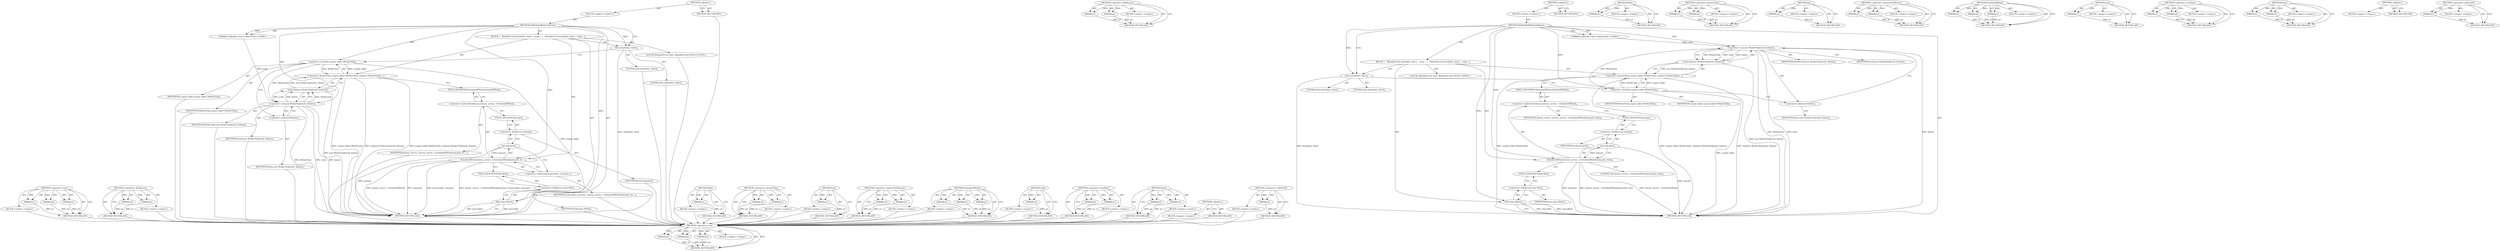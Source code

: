 digraph "&lt;operator&gt;.addressOf" {
vulnerable_80 [label=<(METHOD,&lt;operator&gt;.new)>];
vulnerable_81 [label=<(PARAM,p1)>];
vulnerable_82 [label=<(PARAM,p2)>];
vulnerable_83 [label=<(PARAM,p3)>];
vulnerable_84 [label=<(BLOCK,&lt;empty&gt;,&lt;empty&gt;)>];
vulnerable_85 [label=<(METHOD_RETURN,ANY)>];
vulnerable_105 [label=<(METHOD,&lt;operator&gt;.fieldAccess)>];
vulnerable_106 [label=<(PARAM,p1)>];
vulnerable_107 [label=<(PARAM,p2)>];
vulnerable_108 [label=<(BLOCK,&lt;empty&gt;,&lt;empty&gt;)>];
vulnerable_109 [label=<(METHOD_RETURN,ANY)>];
vulnerable_6 [label=<(METHOD,&lt;global&gt;)<SUB>1</SUB>>];
vulnerable_7 [label=<(BLOCK,&lt;empty&gt;,&lt;empty&gt;)<SUB>1</SUB>>];
vulnerable_8 [label=<(METHOD,DoWorkAndWaitUntilDone)<SUB>1</SUB>>];
vulnerable_9 [label="<(PARAM,Callback0::Type* work)<SUB>1</SUB>>"];
vulnerable_10 [label=<(BLOCK,{
   WaitableEvent done(false, false);
   scope...,{
   WaitableEvent done(false, false);
   scope...)<SUB>1</SUB>>];
vulnerable_11 [label="<(LOCAL,WaitableEvent done: WaitableEvent)<SUB>2</SUB>>"];
vulnerable_12 [label=<(done,done(false, false))<SUB>2</SUB>>];
vulnerable_13 [label=<(LITERAL,false,done(false, false))<SUB>2</SUB>>];
vulnerable_14 [label=<(LITERAL,false,done(false, false))<SUB>2</SUB>>];
vulnerable_15 [label=<(&lt;operator&gt;.greaterThan,scoped_refptr&lt;WorkerTask&gt; task(new WorkerTask(w...)<SUB>3</SUB>>];
vulnerable_16 [label=<(&lt;operator&gt;.lessThan,scoped_refptr&lt;WorkerTask)<SUB>3</SUB>>];
vulnerable_17 [label=<(IDENTIFIER,scoped_refptr,scoped_refptr&lt;WorkerTask)<SUB>3</SUB>>];
vulnerable_18 [label=<(IDENTIFIER,WorkerTask,scoped_refptr&lt;WorkerTask)<SUB>3</SUB>>];
vulnerable_19 [label=<(task,task(new WorkerTask(work, &amp;done)))<SUB>3</SUB>>];
vulnerable_20 [label=<(&lt;operator&gt;.new,new WorkerTask(work, &amp;done))<SUB>3</SUB>>];
vulnerable_21 [label=<(IDENTIFIER,WorkerTask,new WorkerTask(work, &amp;done))<SUB>3</SUB>>];
vulnerable_22 [label=<(IDENTIFIER,work,new WorkerTask(work, &amp;done))<SUB>3</SUB>>];
vulnerable_23 [label=<(&lt;operator&gt;.addressOf,&amp;done)<SUB>3</SUB>>];
vulnerable_24 [label=<(IDENTIFIER,done,new WorkerTask(work, &amp;done))<SUB>3</SUB>>];
vulnerable_25 [label=<(ScheduleDBTask,history_service_-&gt;ScheduleDBTask(task.get(), this))<SUB>4</SUB>>];
vulnerable_26 [label=<(&lt;operator&gt;.indirectFieldAccess,history_service_-&gt;ScheduleDBTask)<SUB>4</SUB>>];
vulnerable_27 [label=<(IDENTIFIER,history_service_,history_service_-&gt;ScheduleDBTask(task.get(), this))<SUB>4</SUB>>];
vulnerable_28 [label=<(FIELD_IDENTIFIER,ScheduleDBTask,ScheduleDBTask)<SUB>4</SUB>>];
vulnerable_29 [label=<(get,task.get())<SUB>4</SUB>>];
vulnerable_30 [label=<(&lt;operator&gt;.fieldAccess,task.get)<SUB>4</SUB>>];
vulnerable_31 [label=<(IDENTIFIER,task,task.get())<SUB>4</SUB>>];
vulnerable_32 [label=<(FIELD_IDENTIFIER,get,get)<SUB>4</SUB>>];
vulnerable_33 [label=<(LITERAL,this,history_service_-&gt;ScheduleDBTask(task.get(), this))<SUB>4</SUB>>];
vulnerable_34 [label=<(Wait,done.Wait())<SUB>5</SUB>>];
vulnerable_35 [label=<(&lt;operator&gt;.fieldAccess,done.Wait)<SUB>5</SUB>>];
vulnerable_36 [label=<(IDENTIFIER,done,done.Wait())<SUB>5</SUB>>];
vulnerable_37 [label=<(FIELD_IDENTIFIER,Wait,Wait)<SUB>5</SUB>>];
vulnerable_38 [label=<(METHOD_RETURN,void)<SUB>1</SUB>>];
vulnerable_40 [label=<(METHOD_RETURN,ANY)<SUB>1</SUB>>];
vulnerable_110 [label=<(METHOD,Wait)>];
vulnerable_111 [label=<(PARAM,p1)>];
vulnerable_112 [label=<(BLOCK,&lt;empty&gt;,&lt;empty&gt;)>];
vulnerable_113 [label=<(METHOD_RETURN,ANY)>];
vulnerable_66 [label=<(METHOD,&lt;operator&gt;.greaterThan)>];
vulnerable_67 [label=<(PARAM,p1)>];
vulnerable_68 [label=<(PARAM,p2)>];
vulnerable_69 [label=<(BLOCK,&lt;empty&gt;,&lt;empty&gt;)>];
vulnerable_70 [label=<(METHOD_RETURN,ANY)>];
vulnerable_101 [label=<(METHOD,get)>];
vulnerable_102 [label=<(PARAM,p1)>];
vulnerable_103 [label=<(BLOCK,&lt;empty&gt;,&lt;empty&gt;)>];
vulnerable_104 [label=<(METHOD_RETURN,ANY)>];
vulnerable_96 [label=<(METHOD,&lt;operator&gt;.indirectFieldAccess)>];
vulnerable_97 [label=<(PARAM,p1)>];
vulnerable_98 [label=<(PARAM,p2)>];
vulnerable_99 [label=<(BLOCK,&lt;empty&gt;,&lt;empty&gt;)>];
vulnerable_100 [label=<(METHOD_RETURN,ANY)>];
vulnerable_90 [label=<(METHOD,ScheduleDBTask)>];
vulnerable_91 [label=<(PARAM,p1)>];
vulnerable_92 [label=<(PARAM,p2)>];
vulnerable_93 [label=<(PARAM,p3)>];
vulnerable_94 [label=<(BLOCK,&lt;empty&gt;,&lt;empty&gt;)>];
vulnerable_95 [label=<(METHOD_RETURN,ANY)>];
vulnerable_76 [label=<(METHOD,task)>];
vulnerable_77 [label=<(PARAM,p1)>];
vulnerable_78 [label=<(BLOCK,&lt;empty&gt;,&lt;empty&gt;)>];
vulnerable_79 [label=<(METHOD_RETURN,ANY)>];
vulnerable_71 [label=<(METHOD,&lt;operator&gt;.lessThan)>];
vulnerable_72 [label=<(PARAM,p1)>];
vulnerable_73 [label=<(PARAM,p2)>];
vulnerable_74 [label=<(BLOCK,&lt;empty&gt;,&lt;empty&gt;)>];
vulnerable_75 [label=<(METHOD_RETURN,ANY)>];
vulnerable_61 [label=<(METHOD,done)>];
vulnerable_62 [label=<(PARAM,p1)>];
vulnerable_63 [label=<(PARAM,p2)>];
vulnerable_64 [label=<(BLOCK,&lt;empty&gt;,&lt;empty&gt;)>];
vulnerable_65 [label=<(METHOD_RETURN,ANY)>];
vulnerable_55 [label=<(METHOD,&lt;global&gt;)<SUB>1</SUB>>];
vulnerable_56 [label=<(BLOCK,&lt;empty&gt;,&lt;empty&gt;)>];
vulnerable_57 [label=<(METHOD_RETURN,ANY)>];
vulnerable_86 [label=<(METHOD,&lt;operator&gt;.addressOf)>];
vulnerable_87 [label=<(PARAM,p1)>];
vulnerable_88 [label=<(BLOCK,&lt;empty&gt;,&lt;empty&gt;)>];
vulnerable_89 [label=<(METHOD_RETURN,ANY)>];
fixed_81 [label=<(METHOD,&lt;operator&gt;.new)>];
fixed_82 [label=<(PARAM,p1)>];
fixed_83 [label=<(PARAM,p2)>];
fixed_84 [label=<(PARAM,p3)>];
fixed_85 [label=<(BLOCK,&lt;empty&gt;,&lt;empty&gt;)>];
fixed_86 [label=<(METHOD_RETURN,ANY)>];
fixed_106 [label=<(METHOD,&lt;operator&gt;.fieldAccess)>];
fixed_107 [label=<(PARAM,p1)>];
fixed_108 [label=<(PARAM,p2)>];
fixed_109 [label=<(BLOCK,&lt;empty&gt;,&lt;empty&gt;)>];
fixed_110 [label=<(METHOD_RETURN,ANY)>];
fixed_6 [label=<(METHOD,&lt;global&gt;)<SUB>1</SUB>>];
fixed_7 [label=<(BLOCK,&lt;empty&gt;,&lt;empty&gt;)<SUB>1</SUB>>];
fixed_8 [label=<(METHOD,DoWorkAndWaitUntilDone)<SUB>1</SUB>>];
fixed_9 [label="<(PARAM,Callback0::Type* work)<SUB>1</SUB>>"];
fixed_10 [label=<(BLOCK,{
   WaitableEvent done(false, false);
   scope...,{
   WaitableEvent done(false, false);
   scope...)<SUB>1</SUB>>];
fixed_11 [label="<(LOCAL,WaitableEvent done: WaitableEvent)<SUB>2</SUB>>"];
fixed_12 [label=<(done,done(false, false))<SUB>2</SUB>>];
fixed_13 [label=<(LITERAL,false,done(false, false))<SUB>2</SUB>>];
fixed_14 [label=<(LITERAL,false,done(false, false))<SUB>2</SUB>>];
fixed_15 [label=<(&lt;operator&gt;.greaterThan,scoped_refptr&lt;WorkerTask&gt; task(new WorkerTask(w...)<SUB>3</SUB>>];
fixed_16 [label=<(&lt;operator&gt;.lessThan,scoped_refptr&lt;WorkerTask)<SUB>3</SUB>>];
fixed_17 [label=<(IDENTIFIER,scoped_refptr,scoped_refptr&lt;WorkerTask)<SUB>3</SUB>>];
fixed_18 [label=<(IDENTIFIER,WorkerTask,scoped_refptr&lt;WorkerTask)<SUB>3</SUB>>];
fixed_19 [label=<(task,task(new WorkerTask(work, &amp;done)))<SUB>3</SUB>>];
fixed_20 [label=<(&lt;operator&gt;.new,new WorkerTask(work, &amp;done))<SUB>3</SUB>>];
fixed_21 [label=<(IDENTIFIER,WorkerTask,new WorkerTask(work, &amp;done))<SUB>3</SUB>>];
fixed_22 [label=<(IDENTIFIER,work,new WorkerTask(work, &amp;done))<SUB>3</SUB>>];
fixed_23 [label=<(&lt;operator&gt;.addressOf,&amp;done)<SUB>3</SUB>>];
fixed_24 [label=<(IDENTIFIER,done,new WorkerTask(work, &amp;done))<SUB>3</SUB>>];
fixed_25 [label=<(ScheduleDBTask,history_service_-&gt;ScheduleDBTask(task.get(), &amp;c...)<SUB>4</SUB>>];
fixed_26 [label=<(&lt;operator&gt;.indirectFieldAccess,history_service_-&gt;ScheduleDBTask)<SUB>4</SUB>>];
fixed_27 [label=<(IDENTIFIER,history_service_,history_service_-&gt;ScheduleDBTask(task.get(), &amp;c...)<SUB>4</SUB>>];
fixed_28 [label=<(FIELD_IDENTIFIER,ScheduleDBTask,ScheduleDBTask)<SUB>4</SUB>>];
fixed_29 [label=<(get,task.get())<SUB>4</SUB>>];
fixed_30 [label=<(&lt;operator&gt;.fieldAccess,task.get)<SUB>4</SUB>>];
fixed_31 [label=<(IDENTIFIER,task,task.get())<SUB>4</SUB>>];
fixed_32 [label=<(FIELD_IDENTIFIER,get,get)<SUB>4</SUB>>];
fixed_33 [label=<(&lt;operator&gt;.addressOf,&amp;cancelable_consumer_)<SUB>4</SUB>>];
fixed_34 [label=<(IDENTIFIER,cancelable_consumer_,history_service_-&gt;ScheduleDBTask(task.get(), &amp;c...)<SUB>4</SUB>>];
fixed_35 [label=<(Wait,done.Wait())<SUB>5</SUB>>];
fixed_36 [label=<(&lt;operator&gt;.fieldAccess,done.Wait)<SUB>5</SUB>>];
fixed_37 [label=<(IDENTIFIER,done,done.Wait())<SUB>5</SUB>>];
fixed_38 [label=<(FIELD_IDENTIFIER,Wait,Wait)<SUB>5</SUB>>];
fixed_39 [label=<(METHOD_RETURN,void)<SUB>1</SUB>>];
fixed_41 [label=<(METHOD_RETURN,ANY)<SUB>1</SUB>>];
fixed_111 [label=<(METHOD,Wait)>];
fixed_112 [label=<(PARAM,p1)>];
fixed_113 [label=<(BLOCK,&lt;empty&gt;,&lt;empty&gt;)>];
fixed_114 [label=<(METHOD_RETURN,ANY)>];
fixed_67 [label=<(METHOD,&lt;operator&gt;.greaterThan)>];
fixed_68 [label=<(PARAM,p1)>];
fixed_69 [label=<(PARAM,p2)>];
fixed_70 [label=<(BLOCK,&lt;empty&gt;,&lt;empty&gt;)>];
fixed_71 [label=<(METHOD_RETURN,ANY)>];
fixed_102 [label=<(METHOD,get)>];
fixed_103 [label=<(PARAM,p1)>];
fixed_104 [label=<(BLOCK,&lt;empty&gt;,&lt;empty&gt;)>];
fixed_105 [label=<(METHOD_RETURN,ANY)>];
fixed_97 [label=<(METHOD,&lt;operator&gt;.indirectFieldAccess)>];
fixed_98 [label=<(PARAM,p1)>];
fixed_99 [label=<(PARAM,p2)>];
fixed_100 [label=<(BLOCK,&lt;empty&gt;,&lt;empty&gt;)>];
fixed_101 [label=<(METHOD_RETURN,ANY)>];
fixed_91 [label=<(METHOD,ScheduleDBTask)>];
fixed_92 [label=<(PARAM,p1)>];
fixed_93 [label=<(PARAM,p2)>];
fixed_94 [label=<(PARAM,p3)>];
fixed_95 [label=<(BLOCK,&lt;empty&gt;,&lt;empty&gt;)>];
fixed_96 [label=<(METHOD_RETURN,ANY)>];
fixed_77 [label=<(METHOD,task)>];
fixed_78 [label=<(PARAM,p1)>];
fixed_79 [label=<(BLOCK,&lt;empty&gt;,&lt;empty&gt;)>];
fixed_80 [label=<(METHOD_RETURN,ANY)>];
fixed_72 [label=<(METHOD,&lt;operator&gt;.lessThan)>];
fixed_73 [label=<(PARAM,p1)>];
fixed_74 [label=<(PARAM,p2)>];
fixed_75 [label=<(BLOCK,&lt;empty&gt;,&lt;empty&gt;)>];
fixed_76 [label=<(METHOD_RETURN,ANY)>];
fixed_62 [label=<(METHOD,done)>];
fixed_63 [label=<(PARAM,p1)>];
fixed_64 [label=<(PARAM,p2)>];
fixed_65 [label=<(BLOCK,&lt;empty&gt;,&lt;empty&gt;)>];
fixed_66 [label=<(METHOD_RETURN,ANY)>];
fixed_56 [label=<(METHOD,&lt;global&gt;)<SUB>1</SUB>>];
fixed_57 [label=<(BLOCK,&lt;empty&gt;,&lt;empty&gt;)>];
fixed_58 [label=<(METHOD_RETURN,ANY)>];
fixed_87 [label=<(METHOD,&lt;operator&gt;.addressOf)>];
fixed_88 [label=<(PARAM,p1)>];
fixed_89 [label=<(BLOCK,&lt;empty&gt;,&lt;empty&gt;)>];
fixed_90 [label=<(METHOD_RETURN,ANY)>];
vulnerable_80 -> vulnerable_81  [key=0, label="AST: "];
vulnerable_80 -> vulnerable_81  [key=1, label="DDG: "];
vulnerable_80 -> vulnerable_84  [key=0, label="AST: "];
vulnerable_80 -> vulnerable_82  [key=0, label="AST: "];
vulnerable_80 -> vulnerable_82  [key=1, label="DDG: "];
vulnerable_80 -> vulnerable_85  [key=0, label="AST: "];
vulnerable_80 -> vulnerable_85  [key=1, label="CFG: "];
vulnerable_80 -> vulnerable_83  [key=0, label="AST: "];
vulnerable_80 -> vulnerable_83  [key=1, label="DDG: "];
vulnerable_81 -> vulnerable_85  [key=0, label="DDG: p1"];
vulnerable_82 -> vulnerable_85  [key=0, label="DDG: p2"];
vulnerable_83 -> vulnerable_85  [key=0, label="DDG: p3"];
vulnerable_105 -> vulnerable_106  [key=0, label="AST: "];
vulnerable_105 -> vulnerable_106  [key=1, label="DDG: "];
vulnerable_105 -> vulnerable_108  [key=0, label="AST: "];
vulnerable_105 -> vulnerable_107  [key=0, label="AST: "];
vulnerable_105 -> vulnerable_107  [key=1, label="DDG: "];
vulnerable_105 -> vulnerable_109  [key=0, label="AST: "];
vulnerable_105 -> vulnerable_109  [key=1, label="CFG: "];
vulnerable_106 -> vulnerable_109  [key=0, label="DDG: p1"];
vulnerable_107 -> vulnerable_109  [key=0, label="DDG: p2"];
vulnerable_6 -> vulnerable_7  [key=0, label="AST: "];
vulnerable_6 -> vulnerable_40  [key=0, label="AST: "];
vulnerable_6 -> vulnerable_40  [key=1, label="CFG: "];
vulnerable_7 -> vulnerable_8  [key=0, label="AST: "];
vulnerable_8 -> vulnerable_9  [key=0, label="AST: "];
vulnerable_8 -> vulnerable_9  [key=1, label="DDG: "];
vulnerable_8 -> vulnerable_10  [key=0, label="AST: "];
vulnerable_8 -> vulnerable_38  [key=0, label="AST: "];
vulnerable_8 -> vulnerable_12  [key=0, label="CFG: "];
vulnerable_8 -> vulnerable_12  [key=1, label="DDG: "];
vulnerable_8 -> vulnerable_25  [key=0, label="DDG: "];
vulnerable_8 -> vulnerable_34  [key=0, label="DDG: "];
vulnerable_8 -> vulnerable_16  [key=0, label="DDG: "];
vulnerable_8 -> vulnerable_20  [key=0, label="DDG: "];
vulnerable_9 -> vulnerable_20  [key=0, label="DDG: work"];
vulnerable_10 -> vulnerable_11  [key=0, label="AST: "];
vulnerable_10 -> vulnerable_12  [key=0, label="AST: "];
vulnerable_10 -> vulnerable_15  [key=0, label="AST: "];
vulnerable_10 -> vulnerable_25  [key=0, label="AST: "];
vulnerable_10 -> vulnerable_34  [key=0, label="AST: "];
vulnerable_12 -> vulnerable_13  [key=0, label="AST: "];
vulnerable_12 -> vulnerable_14  [key=0, label="AST: "];
vulnerable_12 -> vulnerable_16  [key=0, label="CFG: "];
vulnerable_12 -> vulnerable_38  [key=0, label="DDG: done(false, false)"];
vulnerable_15 -> vulnerable_16  [key=0, label="AST: "];
vulnerable_15 -> vulnerable_19  [key=0, label="AST: "];
vulnerable_15 -> vulnerable_28  [key=0, label="CFG: "];
vulnerable_15 -> vulnerable_38  [key=0, label="DDG: scoped_refptr&lt;WorkerTask"];
vulnerable_15 -> vulnerable_38  [key=1, label="DDG: task(new WorkerTask(work, &amp;done))"];
vulnerable_15 -> vulnerable_38  [key=2, label="DDG: scoped_refptr&lt;WorkerTask&gt; task(new WorkerTask(work, &amp;done))"];
vulnerable_16 -> vulnerable_17  [key=0, label="AST: "];
vulnerable_16 -> vulnerable_18  [key=0, label="AST: "];
vulnerable_16 -> vulnerable_23  [key=0, label="CFG: "];
vulnerable_16 -> vulnerable_38  [key=0, label="DDG: scoped_refptr"];
vulnerable_16 -> vulnerable_15  [key=0, label="DDG: scoped_refptr"];
vulnerable_16 -> vulnerable_15  [key=1, label="DDG: WorkerTask"];
vulnerable_16 -> vulnerable_20  [key=0, label="DDG: WorkerTask"];
vulnerable_19 -> vulnerable_20  [key=0, label="AST: "];
vulnerable_19 -> vulnerable_15  [key=0, label="CFG: "];
vulnerable_19 -> vulnerable_15  [key=1, label="DDG: new WorkerTask(work, &amp;done)"];
vulnerable_19 -> vulnerable_38  [key=0, label="DDG: new WorkerTask(work, &amp;done)"];
vulnerable_20 -> vulnerable_21  [key=0, label="AST: "];
vulnerable_20 -> vulnerable_22  [key=0, label="AST: "];
vulnerable_20 -> vulnerable_23  [key=0, label="AST: "];
vulnerable_20 -> vulnerable_19  [key=0, label="CFG: "];
vulnerable_20 -> vulnerable_19  [key=1, label="DDG: WorkerTask"];
vulnerable_20 -> vulnerable_19  [key=2, label="DDG: work"];
vulnerable_20 -> vulnerable_19  [key=3, label="DDG: &amp;done"];
vulnerable_20 -> vulnerable_38  [key=0, label="DDG: WorkerTask"];
vulnerable_20 -> vulnerable_38  [key=1, label="DDG: work"];
vulnerable_20 -> vulnerable_38  [key=2, label="DDG: &amp;done"];
vulnerable_23 -> vulnerable_24  [key=0, label="AST: "];
vulnerable_23 -> vulnerable_20  [key=0, label="CFG: "];
vulnerable_25 -> vulnerable_26  [key=0, label="AST: "];
vulnerable_25 -> vulnerable_29  [key=0, label="AST: "];
vulnerable_25 -> vulnerable_33  [key=0, label="AST: "];
vulnerable_25 -> vulnerable_37  [key=0, label="CFG: "];
vulnerable_25 -> vulnerable_38  [key=0, label="DDG: history_service_-&gt;ScheduleDBTask"];
vulnerable_25 -> vulnerable_38  [key=1, label="DDG: task.get()"];
vulnerable_25 -> vulnerable_38  [key=2, label="DDG: history_service_-&gt;ScheduleDBTask(task.get(), this)"];
vulnerable_26 -> vulnerable_27  [key=0, label="AST: "];
vulnerable_26 -> vulnerable_28  [key=0, label="AST: "];
vulnerable_26 -> vulnerable_32  [key=0, label="CFG: "];
vulnerable_28 -> vulnerable_26  [key=0, label="CFG: "];
vulnerable_29 -> vulnerable_30  [key=0, label="AST: "];
vulnerable_29 -> vulnerable_25  [key=0, label="CFG: "];
vulnerable_29 -> vulnerable_25  [key=1, label="DDG: task.get"];
vulnerable_29 -> vulnerable_38  [key=0, label="DDG: task.get"];
vulnerable_30 -> vulnerable_31  [key=0, label="AST: "];
vulnerable_30 -> vulnerable_32  [key=0, label="AST: "];
vulnerable_30 -> vulnerable_29  [key=0, label="CFG: "];
vulnerable_32 -> vulnerable_30  [key=0, label="CFG: "];
vulnerable_34 -> vulnerable_35  [key=0, label="AST: "];
vulnerable_34 -> vulnerable_38  [key=0, label="CFG: "];
vulnerable_34 -> vulnerable_38  [key=1, label="DDG: done.Wait"];
vulnerable_34 -> vulnerable_38  [key=2, label="DDG: done.Wait()"];
vulnerable_35 -> vulnerable_36  [key=0, label="AST: "];
vulnerable_35 -> vulnerable_37  [key=0, label="AST: "];
vulnerable_35 -> vulnerable_34  [key=0, label="CFG: "];
vulnerable_37 -> vulnerable_35  [key=0, label="CFG: "];
vulnerable_110 -> vulnerable_111  [key=0, label="AST: "];
vulnerable_110 -> vulnerable_111  [key=1, label="DDG: "];
vulnerable_110 -> vulnerable_112  [key=0, label="AST: "];
vulnerable_110 -> vulnerable_113  [key=0, label="AST: "];
vulnerable_110 -> vulnerable_113  [key=1, label="CFG: "];
vulnerable_111 -> vulnerable_113  [key=0, label="DDG: p1"];
vulnerable_66 -> vulnerable_67  [key=0, label="AST: "];
vulnerable_66 -> vulnerable_67  [key=1, label="DDG: "];
vulnerable_66 -> vulnerable_69  [key=0, label="AST: "];
vulnerable_66 -> vulnerable_68  [key=0, label="AST: "];
vulnerable_66 -> vulnerable_68  [key=1, label="DDG: "];
vulnerable_66 -> vulnerable_70  [key=0, label="AST: "];
vulnerable_66 -> vulnerable_70  [key=1, label="CFG: "];
vulnerable_67 -> vulnerable_70  [key=0, label="DDG: p1"];
vulnerable_68 -> vulnerable_70  [key=0, label="DDG: p2"];
vulnerable_101 -> vulnerable_102  [key=0, label="AST: "];
vulnerable_101 -> vulnerable_102  [key=1, label="DDG: "];
vulnerable_101 -> vulnerable_103  [key=0, label="AST: "];
vulnerable_101 -> vulnerable_104  [key=0, label="AST: "];
vulnerable_101 -> vulnerable_104  [key=1, label="CFG: "];
vulnerable_102 -> vulnerable_104  [key=0, label="DDG: p1"];
vulnerable_96 -> vulnerable_97  [key=0, label="AST: "];
vulnerable_96 -> vulnerable_97  [key=1, label="DDG: "];
vulnerable_96 -> vulnerable_99  [key=0, label="AST: "];
vulnerable_96 -> vulnerable_98  [key=0, label="AST: "];
vulnerable_96 -> vulnerable_98  [key=1, label="DDG: "];
vulnerable_96 -> vulnerable_100  [key=0, label="AST: "];
vulnerable_96 -> vulnerable_100  [key=1, label="CFG: "];
vulnerable_97 -> vulnerable_100  [key=0, label="DDG: p1"];
vulnerable_98 -> vulnerable_100  [key=0, label="DDG: p2"];
vulnerable_90 -> vulnerable_91  [key=0, label="AST: "];
vulnerable_90 -> vulnerable_91  [key=1, label="DDG: "];
vulnerable_90 -> vulnerable_94  [key=0, label="AST: "];
vulnerable_90 -> vulnerable_92  [key=0, label="AST: "];
vulnerable_90 -> vulnerable_92  [key=1, label="DDG: "];
vulnerable_90 -> vulnerable_95  [key=0, label="AST: "];
vulnerable_90 -> vulnerable_95  [key=1, label="CFG: "];
vulnerable_90 -> vulnerable_93  [key=0, label="AST: "];
vulnerable_90 -> vulnerable_93  [key=1, label="DDG: "];
vulnerable_91 -> vulnerable_95  [key=0, label="DDG: p1"];
vulnerable_92 -> vulnerable_95  [key=0, label="DDG: p2"];
vulnerable_93 -> vulnerable_95  [key=0, label="DDG: p3"];
vulnerable_76 -> vulnerable_77  [key=0, label="AST: "];
vulnerable_76 -> vulnerable_77  [key=1, label="DDG: "];
vulnerable_76 -> vulnerable_78  [key=0, label="AST: "];
vulnerable_76 -> vulnerable_79  [key=0, label="AST: "];
vulnerable_76 -> vulnerable_79  [key=1, label="CFG: "];
vulnerable_77 -> vulnerable_79  [key=0, label="DDG: p1"];
vulnerable_71 -> vulnerable_72  [key=0, label="AST: "];
vulnerable_71 -> vulnerable_72  [key=1, label="DDG: "];
vulnerable_71 -> vulnerable_74  [key=0, label="AST: "];
vulnerable_71 -> vulnerable_73  [key=0, label="AST: "];
vulnerable_71 -> vulnerable_73  [key=1, label="DDG: "];
vulnerable_71 -> vulnerable_75  [key=0, label="AST: "];
vulnerable_71 -> vulnerable_75  [key=1, label="CFG: "];
vulnerable_72 -> vulnerable_75  [key=0, label="DDG: p1"];
vulnerable_73 -> vulnerable_75  [key=0, label="DDG: p2"];
vulnerable_61 -> vulnerable_62  [key=0, label="AST: "];
vulnerable_61 -> vulnerable_62  [key=1, label="DDG: "];
vulnerable_61 -> vulnerable_64  [key=0, label="AST: "];
vulnerable_61 -> vulnerable_63  [key=0, label="AST: "];
vulnerable_61 -> vulnerable_63  [key=1, label="DDG: "];
vulnerable_61 -> vulnerable_65  [key=0, label="AST: "];
vulnerable_61 -> vulnerable_65  [key=1, label="CFG: "];
vulnerable_62 -> vulnerable_65  [key=0, label="DDG: p1"];
vulnerable_63 -> vulnerable_65  [key=0, label="DDG: p2"];
vulnerable_55 -> vulnerable_56  [key=0, label="AST: "];
vulnerable_55 -> vulnerable_57  [key=0, label="AST: "];
vulnerable_55 -> vulnerable_57  [key=1, label="CFG: "];
vulnerable_86 -> vulnerable_87  [key=0, label="AST: "];
vulnerable_86 -> vulnerable_87  [key=1, label="DDG: "];
vulnerable_86 -> vulnerable_88  [key=0, label="AST: "];
vulnerable_86 -> vulnerable_89  [key=0, label="AST: "];
vulnerable_86 -> vulnerable_89  [key=1, label="CFG: "];
vulnerable_87 -> vulnerable_89  [key=0, label="DDG: p1"];
fixed_81 -> fixed_82  [key=0, label="AST: "];
fixed_81 -> fixed_82  [key=1, label="DDG: "];
fixed_81 -> fixed_85  [key=0, label="AST: "];
fixed_81 -> fixed_83  [key=0, label="AST: "];
fixed_81 -> fixed_83  [key=1, label="DDG: "];
fixed_81 -> fixed_86  [key=0, label="AST: "];
fixed_81 -> fixed_86  [key=1, label="CFG: "];
fixed_81 -> fixed_84  [key=0, label="AST: "];
fixed_81 -> fixed_84  [key=1, label="DDG: "];
fixed_82 -> fixed_86  [key=0, label="DDG: p1"];
fixed_83 -> fixed_86  [key=0, label="DDG: p2"];
fixed_84 -> fixed_86  [key=0, label="DDG: p3"];
fixed_85 -> vulnerable_80  [key=0];
fixed_86 -> vulnerable_80  [key=0];
fixed_106 -> fixed_107  [key=0, label="AST: "];
fixed_106 -> fixed_107  [key=1, label="DDG: "];
fixed_106 -> fixed_109  [key=0, label="AST: "];
fixed_106 -> fixed_108  [key=0, label="AST: "];
fixed_106 -> fixed_108  [key=1, label="DDG: "];
fixed_106 -> fixed_110  [key=0, label="AST: "];
fixed_106 -> fixed_110  [key=1, label="CFG: "];
fixed_107 -> fixed_110  [key=0, label="DDG: p1"];
fixed_108 -> fixed_110  [key=0, label="DDG: p2"];
fixed_109 -> vulnerable_80  [key=0];
fixed_110 -> vulnerable_80  [key=0];
fixed_6 -> fixed_7  [key=0, label="AST: "];
fixed_6 -> fixed_41  [key=0, label="AST: "];
fixed_6 -> fixed_41  [key=1, label="CFG: "];
fixed_7 -> fixed_8  [key=0, label="AST: "];
fixed_8 -> fixed_9  [key=0, label="AST: "];
fixed_8 -> fixed_9  [key=1, label="DDG: "];
fixed_8 -> fixed_10  [key=0, label="AST: "];
fixed_8 -> fixed_39  [key=0, label="AST: "];
fixed_8 -> fixed_12  [key=0, label="CFG: "];
fixed_8 -> fixed_12  [key=1, label="DDG: "];
fixed_8 -> fixed_25  [key=0, label="DDG: "];
fixed_8 -> fixed_35  [key=0, label="DDG: "];
fixed_8 -> fixed_16  [key=0, label="DDG: "];
fixed_8 -> fixed_20  [key=0, label="DDG: "];
fixed_9 -> fixed_20  [key=0, label="DDG: work"];
fixed_10 -> fixed_11  [key=0, label="AST: "];
fixed_10 -> fixed_12  [key=0, label="AST: "];
fixed_10 -> fixed_15  [key=0, label="AST: "];
fixed_10 -> fixed_25  [key=0, label="AST: "];
fixed_10 -> fixed_35  [key=0, label="AST: "];
fixed_11 -> vulnerable_80  [key=0];
fixed_12 -> fixed_13  [key=0, label="AST: "];
fixed_12 -> fixed_14  [key=0, label="AST: "];
fixed_12 -> fixed_16  [key=0, label="CFG: "];
fixed_12 -> fixed_39  [key=0, label="DDG: done(false, false)"];
fixed_13 -> vulnerable_80  [key=0];
fixed_14 -> vulnerable_80  [key=0];
fixed_15 -> fixed_16  [key=0, label="AST: "];
fixed_15 -> fixed_19  [key=0, label="AST: "];
fixed_15 -> fixed_28  [key=0, label="CFG: "];
fixed_15 -> fixed_39  [key=0, label="DDG: scoped_refptr&lt;WorkerTask"];
fixed_15 -> fixed_39  [key=1, label="DDG: task(new WorkerTask(work, &amp;done))"];
fixed_15 -> fixed_39  [key=2, label="DDG: scoped_refptr&lt;WorkerTask&gt; task(new WorkerTask(work, &amp;done))"];
fixed_16 -> fixed_17  [key=0, label="AST: "];
fixed_16 -> fixed_18  [key=0, label="AST: "];
fixed_16 -> fixed_23  [key=0, label="CFG: "];
fixed_16 -> fixed_39  [key=0, label="DDG: scoped_refptr"];
fixed_16 -> fixed_15  [key=0, label="DDG: scoped_refptr"];
fixed_16 -> fixed_15  [key=1, label="DDG: WorkerTask"];
fixed_16 -> fixed_20  [key=0, label="DDG: WorkerTask"];
fixed_17 -> vulnerable_80  [key=0];
fixed_18 -> vulnerable_80  [key=0];
fixed_19 -> fixed_20  [key=0, label="AST: "];
fixed_19 -> fixed_15  [key=0, label="CFG: "];
fixed_19 -> fixed_15  [key=1, label="DDG: new WorkerTask(work, &amp;done)"];
fixed_19 -> fixed_39  [key=0, label="DDG: new WorkerTask(work, &amp;done)"];
fixed_20 -> fixed_21  [key=0, label="AST: "];
fixed_20 -> fixed_22  [key=0, label="AST: "];
fixed_20 -> fixed_23  [key=0, label="AST: "];
fixed_20 -> fixed_19  [key=0, label="CFG: "];
fixed_20 -> fixed_19  [key=1, label="DDG: WorkerTask"];
fixed_20 -> fixed_19  [key=2, label="DDG: work"];
fixed_20 -> fixed_19  [key=3, label="DDG: &amp;done"];
fixed_20 -> fixed_39  [key=0, label="DDG: WorkerTask"];
fixed_20 -> fixed_39  [key=1, label="DDG: work"];
fixed_20 -> fixed_39  [key=2, label="DDG: &amp;done"];
fixed_21 -> vulnerable_80  [key=0];
fixed_22 -> vulnerable_80  [key=0];
fixed_23 -> fixed_24  [key=0, label="AST: "];
fixed_23 -> fixed_20  [key=0, label="CFG: "];
fixed_24 -> vulnerable_80  [key=0];
fixed_25 -> fixed_26  [key=0, label="AST: "];
fixed_25 -> fixed_29  [key=0, label="AST: "];
fixed_25 -> fixed_33  [key=0, label="AST: "];
fixed_25 -> fixed_38  [key=0, label="CFG: "];
fixed_25 -> fixed_39  [key=0, label="DDG: history_service_-&gt;ScheduleDBTask"];
fixed_25 -> fixed_39  [key=1, label="DDG: task.get()"];
fixed_25 -> fixed_39  [key=2, label="DDG: &amp;cancelable_consumer_"];
fixed_25 -> fixed_39  [key=3, label="DDG: history_service_-&gt;ScheduleDBTask(task.get(), &amp;cancelable_consumer_)"];
fixed_26 -> fixed_27  [key=0, label="AST: "];
fixed_26 -> fixed_28  [key=0, label="AST: "];
fixed_26 -> fixed_32  [key=0, label="CFG: "];
fixed_27 -> vulnerable_80  [key=0];
fixed_28 -> fixed_26  [key=0, label="CFG: "];
fixed_29 -> fixed_30  [key=0, label="AST: "];
fixed_29 -> fixed_33  [key=0, label="CFG: "];
fixed_29 -> fixed_39  [key=0, label="DDG: task.get"];
fixed_29 -> fixed_25  [key=0, label="DDG: task.get"];
fixed_30 -> fixed_31  [key=0, label="AST: "];
fixed_30 -> fixed_32  [key=0, label="AST: "];
fixed_30 -> fixed_29  [key=0, label="CFG: "];
fixed_31 -> vulnerable_80  [key=0];
fixed_32 -> fixed_30  [key=0, label="CFG: "];
fixed_33 -> fixed_34  [key=0, label="AST: "];
fixed_33 -> fixed_25  [key=0, label="CFG: "];
fixed_34 -> vulnerable_80  [key=0];
fixed_35 -> fixed_36  [key=0, label="AST: "];
fixed_35 -> fixed_39  [key=0, label="CFG: "];
fixed_35 -> fixed_39  [key=1, label="DDG: done.Wait"];
fixed_35 -> fixed_39  [key=2, label="DDG: done.Wait()"];
fixed_36 -> fixed_37  [key=0, label="AST: "];
fixed_36 -> fixed_38  [key=0, label="AST: "];
fixed_36 -> fixed_35  [key=0, label="CFG: "];
fixed_37 -> vulnerable_80  [key=0];
fixed_38 -> fixed_36  [key=0, label="CFG: "];
fixed_39 -> vulnerable_80  [key=0];
fixed_41 -> vulnerable_80  [key=0];
fixed_111 -> fixed_112  [key=0, label="AST: "];
fixed_111 -> fixed_112  [key=1, label="DDG: "];
fixed_111 -> fixed_113  [key=0, label="AST: "];
fixed_111 -> fixed_114  [key=0, label="AST: "];
fixed_111 -> fixed_114  [key=1, label="CFG: "];
fixed_112 -> fixed_114  [key=0, label="DDG: p1"];
fixed_113 -> vulnerable_80  [key=0];
fixed_114 -> vulnerable_80  [key=0];
fixed_67 -> fixed_68  [key=0, label="AST: "];
fixed_67 -> fixed_68  [key=1, label="DDG: "];
fixed_67 -> fixed_70  [key=0, label="AST: "];
fixed_67 -> fixed_69  [key=0, label="AST: "];
fixed_67 -> fixed_69  [key=1, label="DDG: "];
fixed_67 -> fixed_71  [key=0, label="AST: "];
fixed_67 -> fixed_71  [key=1, label="CFG: "];
fixed_68 -> fixed_71  [key=0, label="DDG: p1"];
fixed_69 -> fixed_71  [key=0, label="DDG: p2"];
fixed_70 -> vulnerable_80  [key=0];
fixed_71 -> vulnerable_80  [key=0];
fixed_102 -> fixed_103  [key=0, label="AST: "];
fixed_102 -> fixed_103  [key=1, label="DDG: "];
fixed_102 -> fixed_104  [key=0, label="AST: "];
fixed_102 -> fixed_105  [key=0, label="AST: "];
fixed_102 -> fixed_105  [key=1, label="CFG: "];
fixed_103 -> fixed_105  [key=0, label="DDG: p1"];
fixed_104 -> vulnerable_80  [key=0];
fixed_105 -> vulnerable_80  [key=0];
fixed_97 -> fixed_98  [key=0, label="AST: "];
fixed_97 -> fixed_98  [key=1, label="DDG: "];
fixed_97 -> fixed_100  [key=0, label="AST: "];
fixed_97 -> fixed_99  [key=0, label="AST: "];
fixed_97 -> fixed_99  [key=1, label="DDG: "];
fixed_97 -> fixed_101  [key=0, label="AST: "];
fixed_97 -> fixed_101  [key=1, label="CFG: "];
fixed_98 -> fixed_101  [key=0, label="DDG: p1"];
fixed_99 -> fixed_101  [key=0, label="DDG: p2"];
fixed_100 -> vulnerable_80  [key=0];
fixed_101 -> vulnerable_80  [key=0];
fixed_91 -> fixed_92  [key=0, label="AST: "];
fixed_91 -> fixed_92  [key=1, label="DDG: "];
fixed_91 -> fixed_95  [key=0, label="AST: "];
fixed_91 -> fixed_93  [key=0, label="AST: "];
fixed_91 -> fixed_93  [key=1, label="DDG: "];
fixed_91 -> fixed_96  [key=0, label="AST: "];
fixed_91 -> fixed_96  [key=1, label="CFG: "];
fixed_91 -> fixed_94  [key=0, label="AST: "];
fixed_91 -> fixed_94  [key=1, label="DDG: "];
fixed_92 -> fixed_96  [key=0, label="DDG: p1"];
fixed_93 -> fixed_96  [key=0, label="DDG: p2"];
fixed_94 -> fixed_96  [key=0, label="DDG: p3"];
fixed_95 -> vulnerable_80  [key=0];
fixed_96 -> vulnerable_80  [key=0];
fixed_77 -> fixed_78  [key=0, label="AST: "];
fixed_77 -> fixed_78  [key=1, label="DDG: "];
fixed_77 -> fixed_79  [key=0, label="AST: "];
fixed_77 -> fixed_80  [key=0, label="AST: "];
fixed_77 -> fixed_80  [key=1, label="CFG: "];
fixed_78 -> fixed_80  [key=0, label="DDG: p1"];
fixed_79 -> vulnerable_80  [key=0];
fixed_80 -> vulnerable_80  [key=0];
fixed_72 -> fixed_73  [key=0, label="AST: "];
fixed_72 -> fixed_73  [key=1, label="DDG: "];
fixed_72 -> fixed_75  [key=0, label="AST: "];
fixed_72 -> fixed_74  [key=0, label="AST: "];
fixed_72 -> fixed_74  [key=1, label="DDG: "];
fixed_72 -> fixed_76  [key=0, label="AST: "];
fixed_72 -> fixed_76  [key=1, label="CFG: "];
fixed_73 -> fixed_76  [key=0, label="DDG: p1"];
fixed_74 -> fixed_76  [key=0, label="DDG: p2"];
fixed_75 -> vulnerable_80  [key=0];
fixed_76 -> vulnerable_80  [key=0];
fixed_62 -> fixed_63  [key=0, label="AST: "];
fixed_62 -> fixed_63  [key=1, label="DDG: "];
fixed_62 -> fixed_65  [key=0, label="AST: "];
fixed_62 -> fixed_64  [key=0, label="AST: "];
fixed_62 -> fixed_64  [key=1, label="DDG: "];
fixed_62 -> fixed_66  [key=0, label="AST: "];
fixed_62 -> fixed_66  [key=1, label="CFG: "];
fixed_63 -> fixed_66  [key=0, label="DDG: p1"];
fixed_64 -> fixed_66  [key=0, label="DDG: p2"];
fixed_65 -> vulnerable_80  [key=0];
fixed_66 -> vulnerable_80  [key=0];
fixed_56 -> fixed_57  [key=0, label="AST: "];
fixed_56 -> fixed_58  [key=0, label="AST: "];
fixed_56 -> fixed_58  [key=1, label="CFG: "];
fixed_57 -> vulnerable_80  [key=0];
fixed_58 -> vulnerable_80  [key=0];
fixed_87 -> fixed_88  [key=0, label="AST: "];
fixed_87 -> fixed_88  [key=1, label="DDG: "];
fixed_87 -> fixed_89  [key=0, label="AST: "];
fixed_87 -> fixed_90  [key=0, label="AST: "];
fixed_87 -> fixed_90  [key=1, label="CFG: "];
fixed_88 -> fixed_90  [key=0, label="DDG: p1"];
fixed_89 -> vulnerable_80  [key=0];
fixed_90 -> vulnerable_80  [key=0];
}
